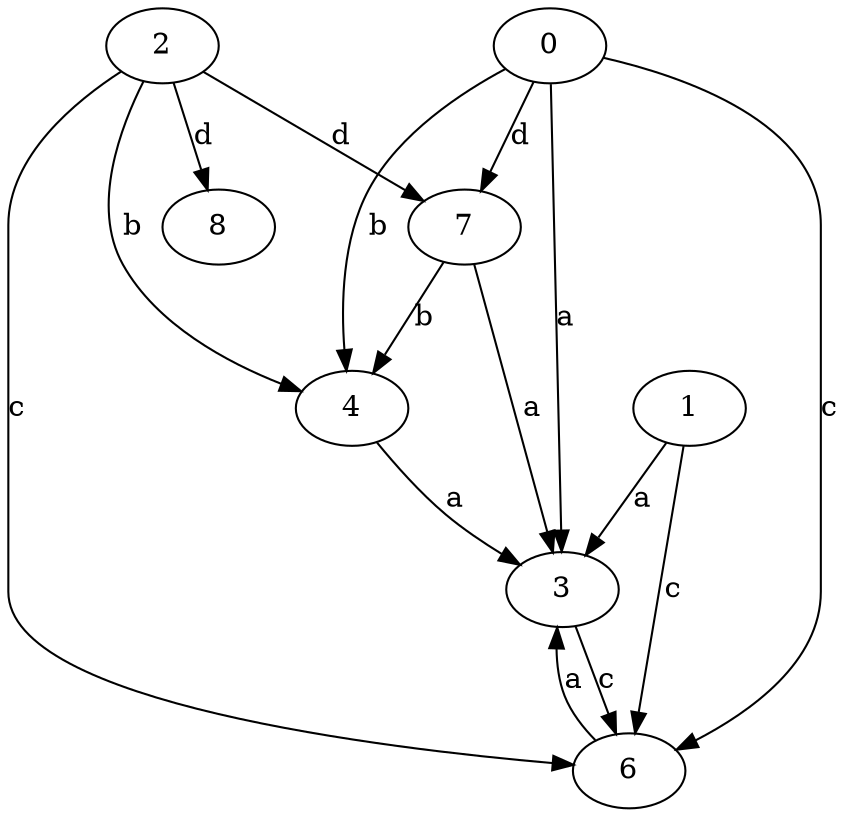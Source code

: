 strict digraph  {
2;
3;
0;
4;
6;
7;
8;
1;
2 -> 4  [label=b];
2 -> 6  [label=c];
2 -> 7  [label=d];
2 -> 8  [label=d];
3 -> 6  [label=c];
0 -> 3  [label=a];
0 -> 4  [label=b];
0 -> 6  [label=c];
0 -> 7  [label=d];
4 -> 3  [label=a];
6 -> 3  [label=a];
7 -> 3  [label=a];
7 -> 4  [label=b];
1 -> 3  [label=a];
1 -> 6  [label=c];
}
